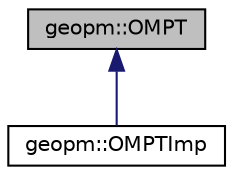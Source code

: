 digraph "geopm::OMPT"
{
 // LATEX_PDF_SIZE
  edge [fontname="Helvetica",fontsize="10",labelfontname="Helvetica",labelfontsize="10"];
  node [fontname="Helvetica",fontsize="10",shape=record];
  Node1 [label="geopm::OMPT",height=0.2,width=0.4,color="black", fillcolor="grey75", style="filled", fontcolor="black",tooltip=" "];
  Node1 -> Node2 [dir="back",color="midnightblue",fontsize="10",style="solid",fontname="Helvetica"];
  Node2 [label="geopm::OMPTImp",height=0.2,width=0.4,color="black", fillcolor="white", style="filled",URL="$classgeopm_1_1_o_m_p_t_imp.html",tooltip=" "];
}
